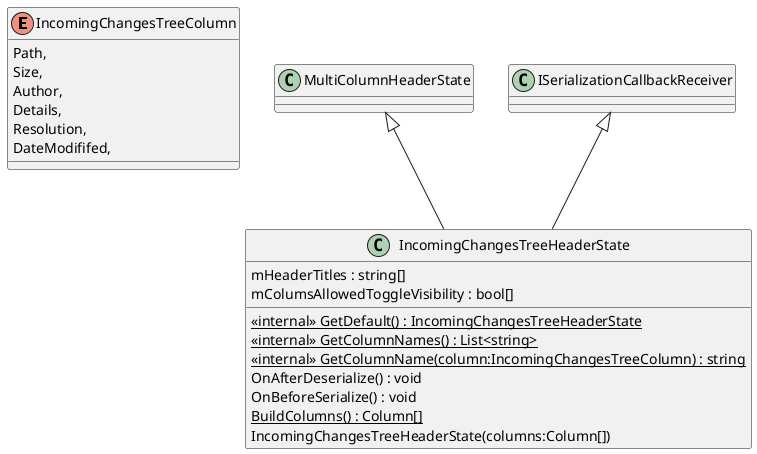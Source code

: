@startuml
enum IncomingChangesTreeColumn {
    Path,
    Size,
    Author,
    Details,
    Resolution,
    DateModififed,
}
class IncomingChangesTreeHeaderState {
    <<internal>> {static} GetDefault() : IncomingChangesTreeHeaderState
    <<internal>> {static} GetColumnNames() : List<string>
    <<internal>> {static} GetColumnName(column:IncomingChangesTreeColumn) : string
    OnAfterDeserialize() : void
    OnBeforeSerialize() : void
    {static} BuildColumns() : Column[]
    IncomingChangesTreeHeaderState(columns:Column[])
    mHeaderTitles : string[]
    mColumsAllowedToggleVisibility : bool[]
}
MultiColumnHeaderState <|-- IncomingChangesTreeHeaderState
ISerializationCallbackReceiver <|-- IncomingChangesTreeHeaderState
@enduml
